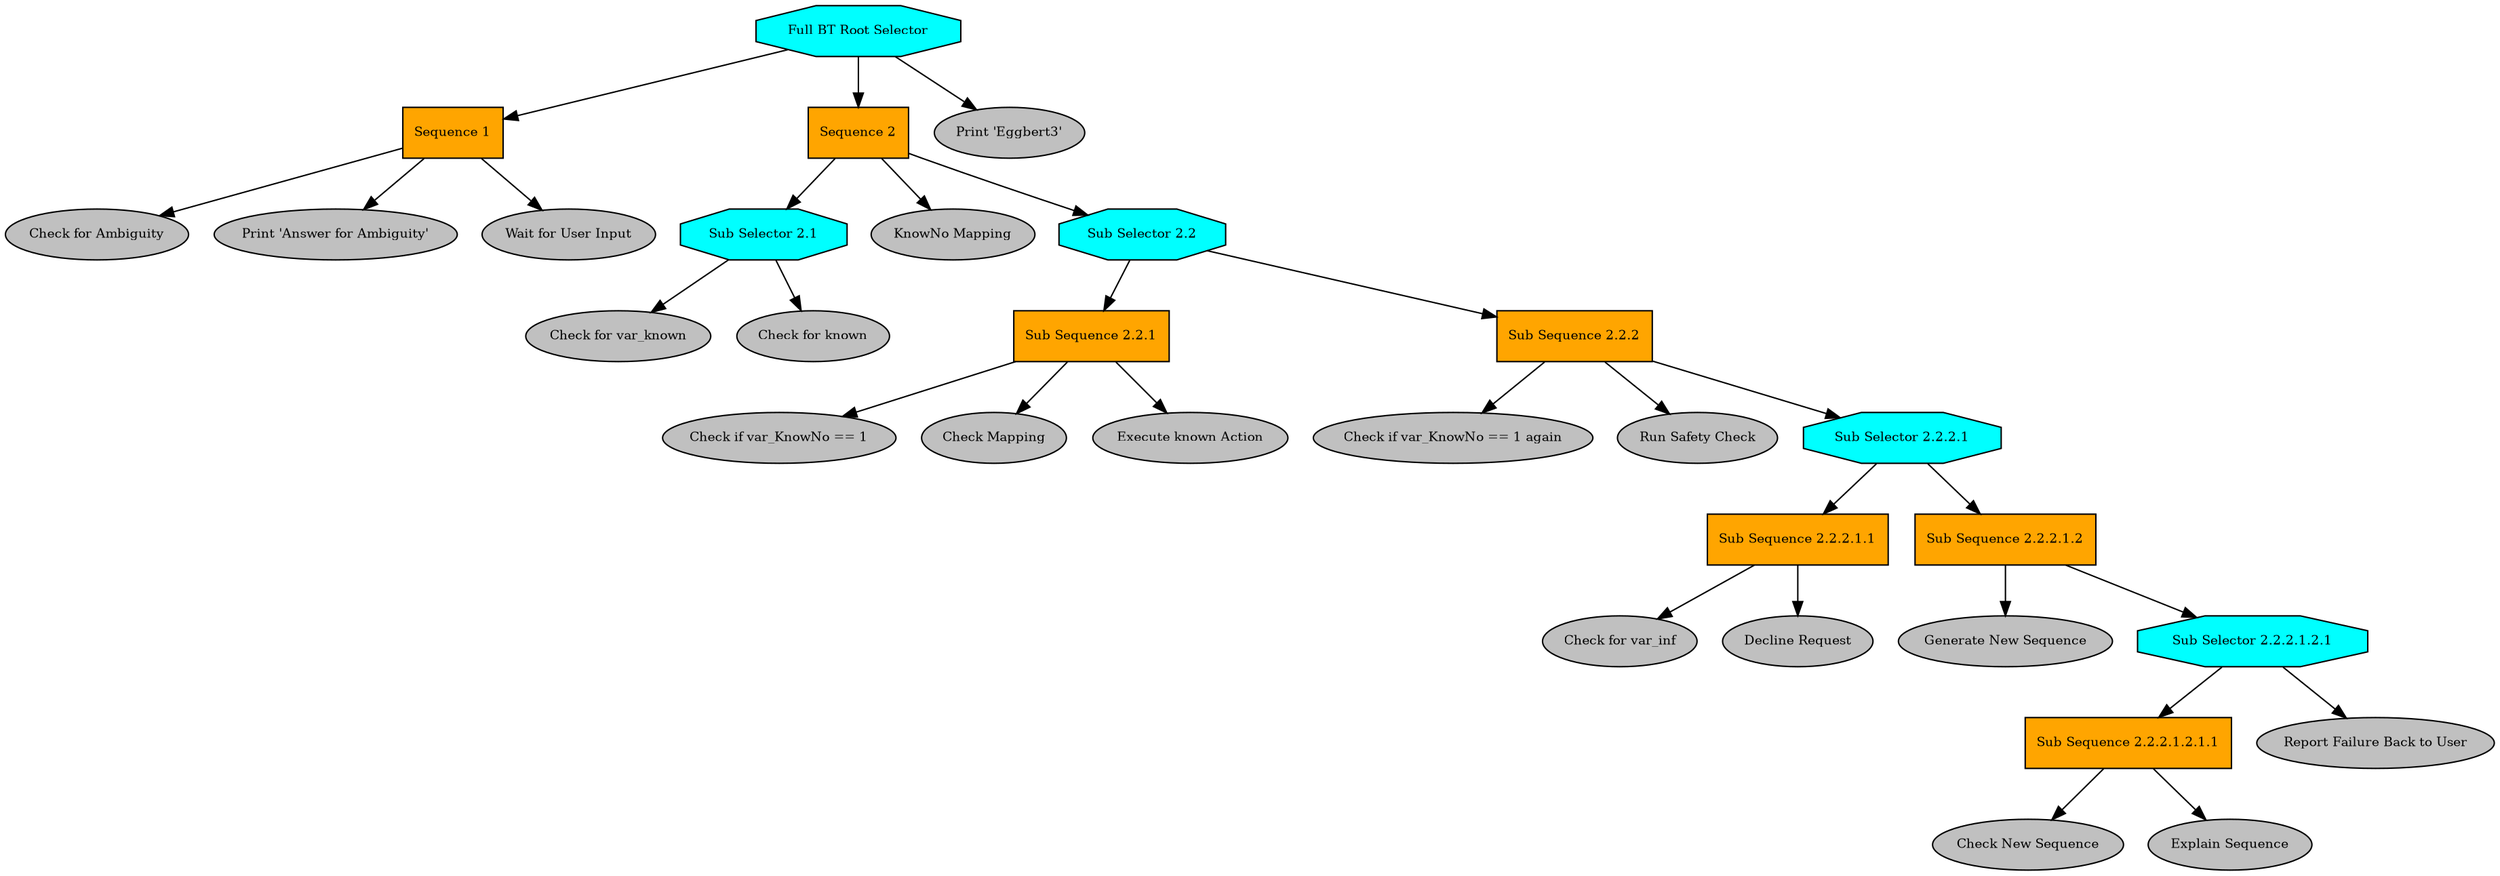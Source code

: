 digraph pastafarianism {
ordering=out;
graph [fontname="times-roman"];
node [fontname="times-roman"];
edge [fontname="times-roman"];
"Full BT Root Selector" [fillcolor=cyan, fontcolor=black, fontsize=9, label="Full BT Root Selector", shape=octagon, style=filled];
"Sequence 1" [fillcolor=orange, fontcolor=black, fontsize=9, label="Sequence 1", shape=box, style=filled];
"Full BT Root Selector" -> "Sequence 1";
"Check for Ambiguity" [fillcolor=gray, fontcolor=black, fontsize=9, label="Check for Ambiguity", shape=ellipse, style=filled];
"Sequence 1" -> "Check for Ambiguity";
"Print 'Answer for Ambiguity'" [fillcolor=gray, fontcolor=black, fontsize=9, label="Print 'Answer for Ambiguity'", shape=ellipse, style=filled];
"Sequence 1" -> "Print 'Answer for Ambiguity'";
"Wait for User Input" [fillcolor=gray, fontcolor=black, fontsize=9, label="Wait for User Input", shape=ellipse, style=filled];
"Sequence 1" -> "Wait for User Input";
"Sequence 2" [fillcolor=orange, fontcolor=black, fontsize=9, label="Sequence 2", shape=box, style=filled];
"Full BT Root Selector" -> "Sequence 2";
"Sub Selector 2.1" [fillcolor=cyan, fontcolor=black, fontsize=9, label="Sub Selector 2.1", shape=octagon, style=filled];
"Sequence 2" -> "Sub Selector 2.1";
"Check for var_known" [fillcolor=gray, fontcolor=black, fontsize=9, label="Check for var_known", shape=ellipse, style=filled];
"Sub Selector 2.1" -> "Check for var_known";
"Check for known" [fillcolor=gray, fontcolor=black, fontsize=9, label="Check for known", shape=ellipse, style=filled];
"Sub Selector 2.1" -> "Check for known";
"KnowNo Mapping" [fillcolor=gray, fontcolor=black, fontsize=9, label="KnowNo Mapping", shape=ellipse, style=filled];
"Sequence 2" -> "KnowNo Mapping";
"Sub Selector 2.2" [fillcolor=cyan, fontcolor=black, fontsize=9, label="Sub Selector 2.2", shape=octagon, style=filled];
"Sequence 2" -> "Sub Selector 2.2";
"Sub Sequence 2.2.1" [fillcolor=orange, fontcolor=black, fontsize=9, label="Sub Sequence 2.2.1", shape=box, style=filled];
"Sub Selector 2.2" -> "Sub Sequence 2.2.1";
"Check if var_KnowNo == 1" [fillcolor=gray, fontcolor=black, fontsize=9, label="Check if var_KnowNo == 1", shape=ellipse, style=filled];
"Sub Sequence 2.2.1" -> "Check if var_KnowNo == 1";
"Check Mapping" [fillcolor=gray, fontcolor=black, fontsize=9, label="Check Mapping", shape=ellipse, style=filled];
"Sub Sequence 2.2.1" -> "Check Mapping";
"Execute known Action" [fillcolor=gray, fontcolor=black, fontsize=9, label="Execute known Action", shape=ellipse, style=filled];
"Sub Sequence 2.2.1" -> "Execute known Action";
"Sub Sequence 2.2.2" [fillcolor=orange, fontcolor=black, fontsize=9, label="Sub Sequence 2.2.2", shape=box, style=filled];
"Sub Selector 2.2" -> "Sub Sequence 2.2.2";
"Check if var_KnowNo == 1 again" [fillcolor=gray, fontcolor=black, fontsize=9, label="Check if var_KnowNo == 1 again", shape=ellipse, style=filled];
"Sub Sequence 2.2.2" -> "Check if var_KnowNo == 1 again";
"Run Safety Check" [fillcolor=gray, fontcolor=black, fontsize=9, label="Run Safety Check", shape=ellipse, style=filled];
"Sub Sequence 2.2.2" -> "Run Safety Check";
"Sub Selector 2.2.2.1" [fillcolor=cyan, fontcolor=black, fontsize=9, label="Sub Selector 2.2.2.1", shape=octagon, style=filled];
"Sub Sequence 2.2.2" -> "Sub Selector 2.2.2.1";
"Sub Sequence 2.2.2.1.1" [fillcolor=orange, fontcolor=black, fontsize=9, label="Sub Sequence 2.2.2.1.1", shape=box, style=filled];
"Sub Selector 2.2.2.1" -> "Sub Sequence 2.2.2.1.1";
"Check for var_inf" [fillcolor=gray, fontcolor=black, fontsize=9, label="Check for var_inf", shape=ellipse, style=filled];
"Sub Sequence 2.2.2.1.1" -> "Check for var_inf";
"Decline Request" [fillcolor=gray, fontcolor=black, fontsize=9, label="Decline Request", shape=ellipse, style=filled];
"Sub Sequence 2.2.2.1.1" -> "Decline Request";
"Sub Sequence 2.2.2.1.2" [fillcolor=orange, fontcolor=black, fontsize=9, label="Sub Sequence 2.2.2.1.2", shape=box, style=filled];
"Sub Selector 2.2.2.1" -> "Sub Sequence 2.2.2.1.2";
"Generate New Sequence" [fillcolor=gray, fontcolor=black, fontsize=9, label="Generate New Sequence", shape=ellipse, style=filled];
"Sub Sequence 2.2.2.1.2" -> "Generate New Sequence";
"Sub Selector 2.2.2.1.2.1" [fillcolor=cyan, fontcolor=black, fontsize=9, label="Sub Selector 2.2.2.1.2.1", shape=octagon, style=filled];
"Sub Sequence 2.2.2.1.2" -> "Sub Selector 2.2.2.1.2.1";
"Sub Sequence 2.2.2.1.2.1.1" [fillcolor=orange, fontcolor=black, fontsize=9, label="Sub Sequence 2.2.2.1.2.1.1", shape=box, style=filled];
"Sub Selector 2.2.2.1.2.1" -> "Sub Sequence 2.2.2.1.2.1.1";
"Check New Sequence" [fillcolor=gray, fontcolor=black, fontsize=9, label="Check New Sequence", shape=ellipse, style=filled];
"Sub Sequence 2.2.2.1.2.1.1" -> "Check New Sequence";
"Explain Sequence" [fillcolor=gray, fontcolor=black, fontsize=9, label="Explain Sequence", shape=ellipse, style=filled];
"Sub Sequence 2.2.2.1.2.1.1" -> "Explain Sequence";
"Report Failure Back to User" [fillcolor=gray, fontcolor=black, fontsize=9, label="Report Failure Back to User", shape=ellipse, style=filled];
"Sub Selector 2.2.2.1.2.1" -> "Report Failure Back to User";
"Print 'Eggbert3'" [fillcolor=gray, fontcolor=black, fontsize=9, label="Print 'Eggbert3'", shape=ellipse, style=filled];
"Full BT Root Selector" -> "Print 'Eggbert3'";
}

